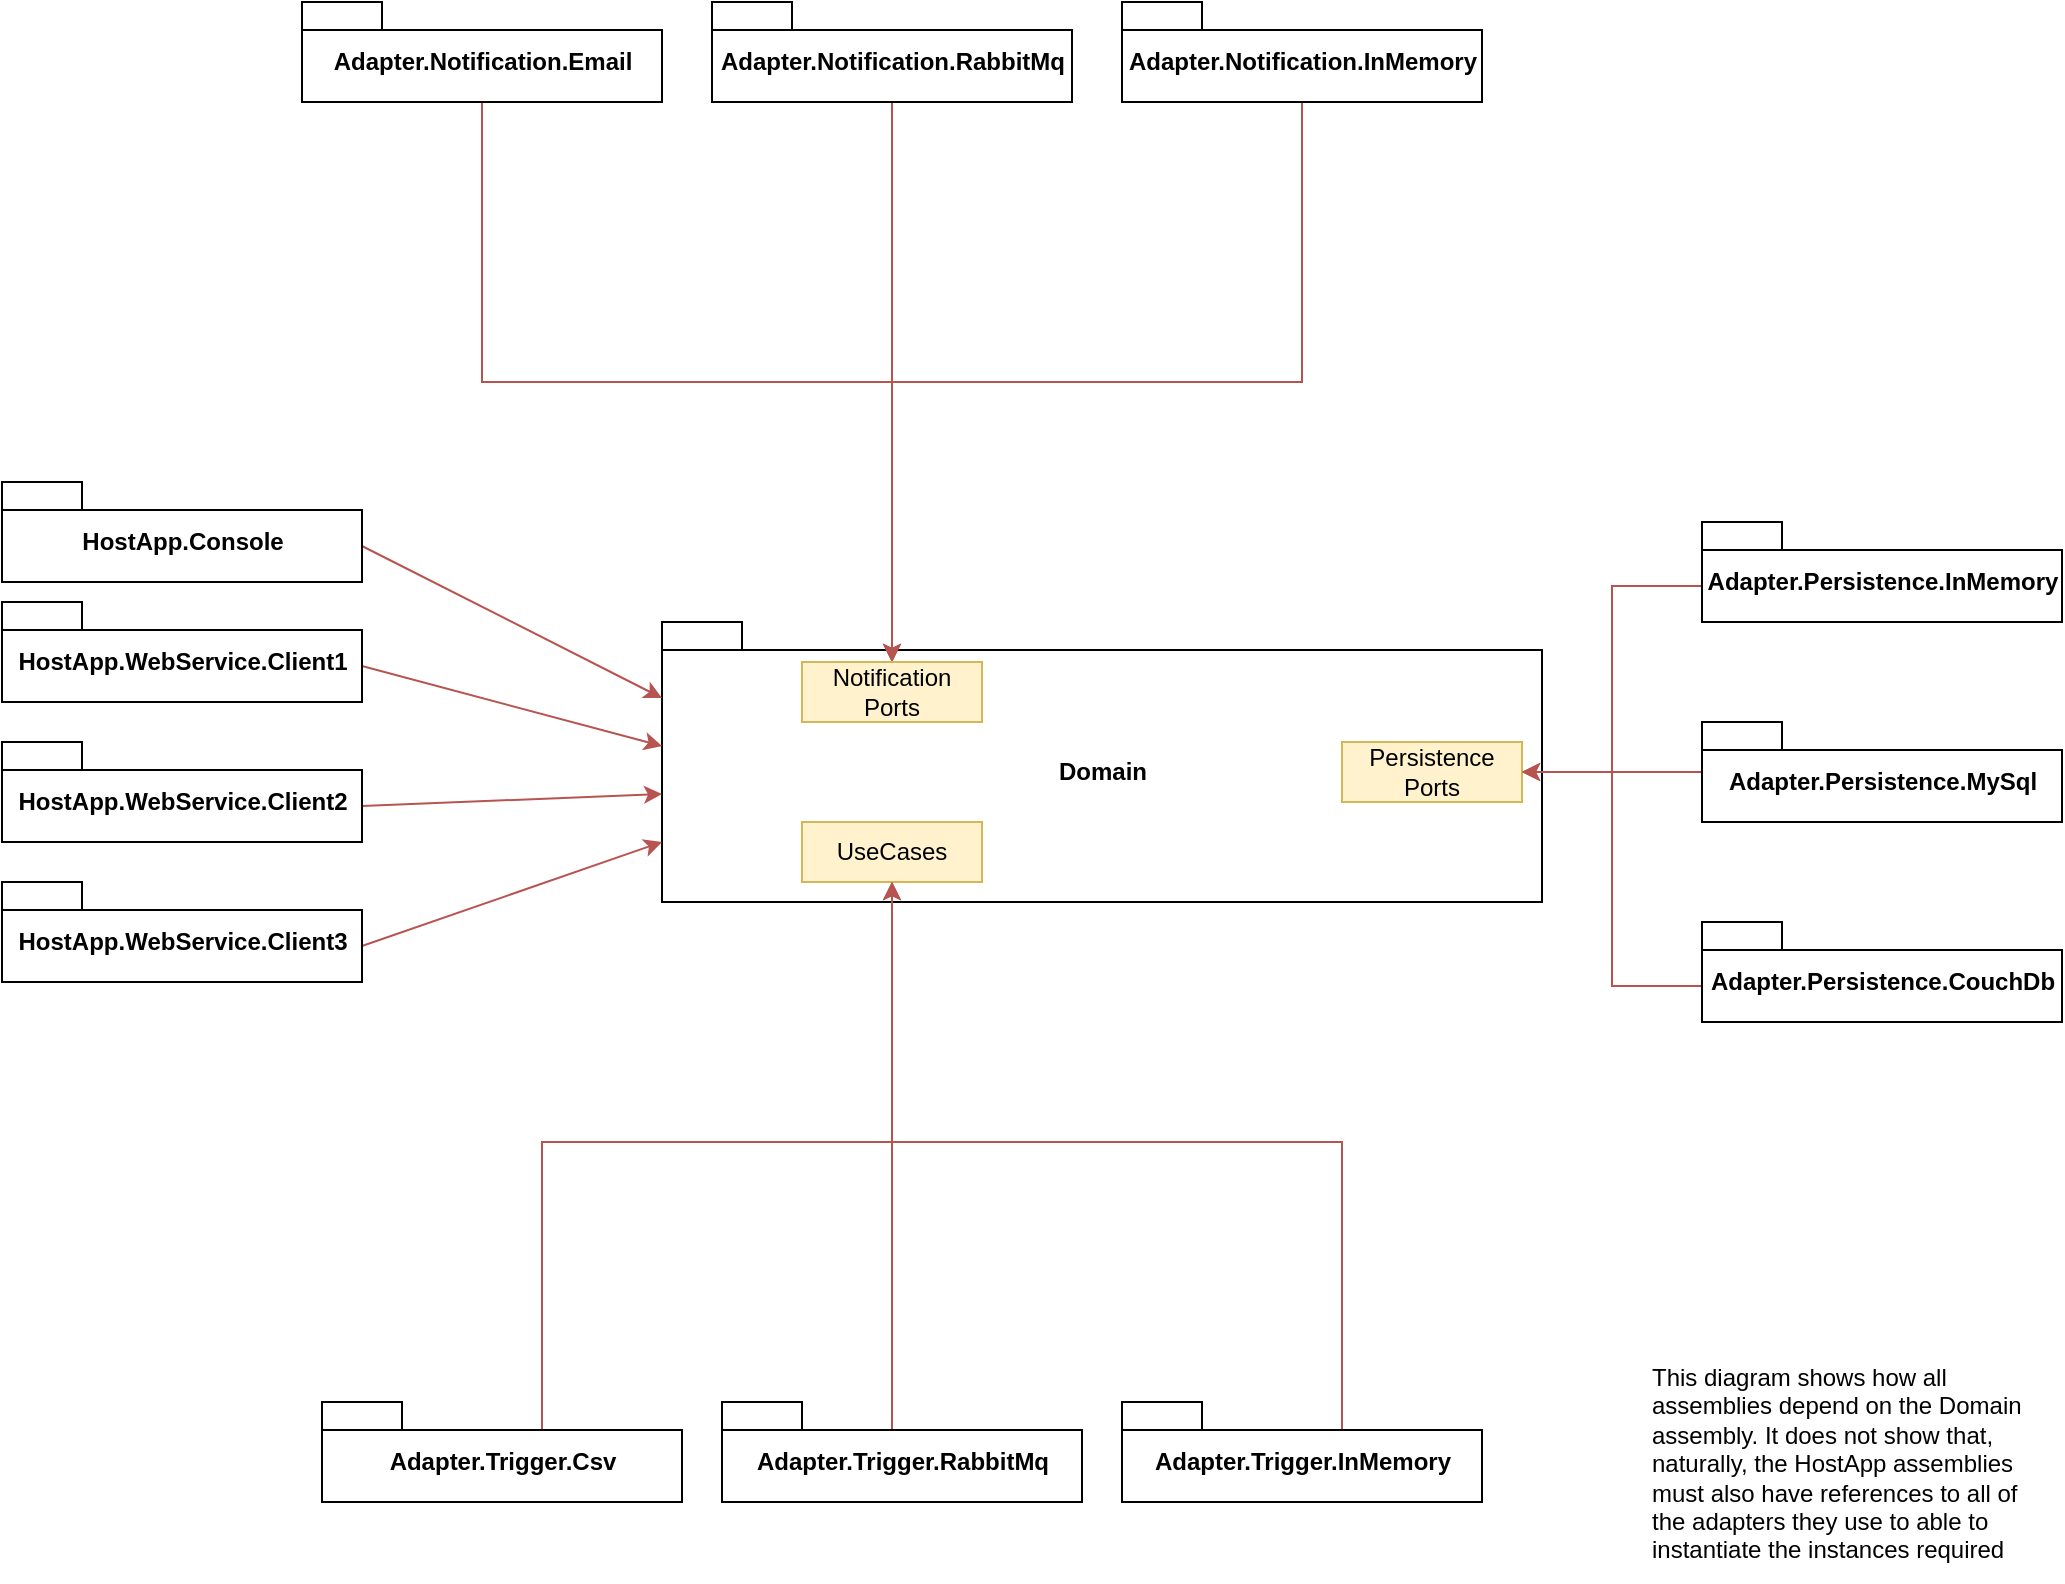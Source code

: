 <mxfile version="14.5.1" type="device"><diagram name="Page-1" id="9f46799a-70d6-7492-0946-bef42562c5a5"><mxGraphModel dx="1086" dy="966" grid="1" gridSize="10" guides="1" tooltips="1" connect="1" arrows="1" fold="1" page="1" pageScale="1" pageWidth="1100" pageHeight="850" background="#ffffff" math="0" shadow="0"><root><mxCell id="0"/><mxCell id="1" parent="0"/><mxCell id="LoBlbsVkTfXou2H3VzZx-1" value="Domain" style="shape=folder;fontStyle=1;spacingTop=10;tabWidth=40;tabHeight=14;tabPosition=left;html=1;" vertex="1" parent="1"><mxGeometry x="370" y="340" width="440" height="140" as="geometry"/></mxCell><mxCell id="LoBlbsVkTfXou2H3VzZx-13" style="edgeStyle=none;rounded=0;orthogonalLoop=1;jettySize=auto;html=1;exitX=0;exitY=0;exitDx=180;exitDy=32;exitPerimeter=0;entryX=0;entryY=0;entryDx=0;entryDy=38;entryPerimeter=0;fillColor=#f8cecc;strokeColor=#b85450;" edge="1" parent="1" source="LoBlbsVkTfXou2H3VzZx-2" target="LoBlbsVkTfXou2H3VzZx-1"><mxGeometry relative="1" as="geometry"/></mxCell><mxCell id="LoBlbsVkTfXou2H3VzZx-2" value="HostApp.Console" style="shape=folder;fontStyle=1;spacingTop=10;tabWidth=40;tabHeight=14;tabPosition=left;html=1;" vertex="1" parent="1"><mxGeometry x="40" y="270" width="180" height="50" as="geometry"/></mxCell><mxCell id="LoBlbsVkTfXou2H3VzZx-14" style="edgeStyle=none;rounded=0;orthogonalLoop=1;jettySize=auto;html=1;exitX=0;exitY=0;exitDx=180;exitDy=32;exitPerimeter=0;entryX=0;entryY=0;entryDx=0;entryDy=62;entryPerimeter=0;fillColor=#f8cecc;strokeColor=#b85450;" edge="1" parent="1" source="LoBlbsVkTfXou2H3VzZx-5" target="LoBlbsVkTfXou2H3VzZx-1"><mxGeometry relative="1" as="geometry"/></mxCell><mxCell id="LoBlbsVkTfXou2H3VzZx-5" value="HostApp.WebService.Client1" style="shape=folder;fontStyle=1;spacingTop=10;tabWidth=40;tabHeight=14;tabPosition=left;html=1;" vertex="1" parent="1"><mxGeometry x="40" y="330" width="180" height="50" as="geometry"/></mxCell><mxCell id="LoBlbsVkTfXou2H3VzZx-15" style="edgeStyle=none;rounded=0;orthogonalLoop=1;jettySize=auto;html=1;exitX=0;exitY=0;exitDx=180;exitDy=32;exitPerimeter=0;entryX=0;entryY=0;entryDx=0;entryDy=86;entryPerimeter=0;fillColor=#f8cecc;strokeColor=#b85450;" edge="1" parent="1" source="LoBlbsVkTfXou2H3VzZx-6" target="LoBlbsVkTfXou2H3VzZx-1"><mxGeometry relative="1" as="geometry"/></mxCell><mxCell id="LoBlbsVkTfXou2H3VzZx-6" value="HostApp.WebService.Client2" style="shape=folder;fontStyle=1;spacingTop=10;tabWidth=40;tabHeight=14;tabPosition=left;html=1;" vertex="1" parent="1"><mxGeometry x="40" y="400" width="180" height="50" as="geometry"/></mxCell><mxCell id="LoBlbsVkTfXou2H3VzZx-16" style="edgeStyle=none;rounded=0;orthogonalLoop=1;jettySize=auto;html=1;exitX=0;exitY=0;exitDx=180;exitDy=32;exitPerimeter=0;entryX=0;entryY=0;entryDx=0;entryDy=110;entryPerimeter=0;fillColor=#f8cecc;strokeColor=#b85450;" edge="1" parent="1" source="LoBlbsVkTfXou2H3VzZx-7" target="LoBlbsVkTfXou2H3VzZx-1"><mxGeometry relative="1" as="geometry"/></mxCell><mxCell id="LoBlbsVkTfXou2H3VzZx-7" value="HostApp.WebService.Client3" style="shape=folder;fontStyle=1;spacingTop=10;tabWidth=40;tabHeight=14;tabPosition=left;html=1;" vertex="1" parent="1"><mxGeometry x="40" y="470" width="180" height="50" as="geometry"/></mxCell><mxCell id="LoBlbsVkTfXou2H3VzZx-26" style="edgeStyle=orthogonalEdgeStyle;rounded=0;orthogonalLoop=1;jettySize=auto;html=1;exitX=0.5;exitY=1;exitDx=0;exitDy=0;exitPerimeter=0;entryX=0.5;entryY=0;entryDx=0;entryDy=0;fillColor=#f8cecc;strokeColor=#b85450;" edge="1" parent="1" source="LoBlbsVkTfXou2H3VzZx-17" target="LoBlbsVkTfXou2H3VzZx-25"><mxGeometry relative="1" as="geometry"/></mxCell><mxCell id="LoBlbsVkTfXou2H3VzZx-17" value="Adapter.Notification.Email" style="shape=folder;fontStyle=1;spacingTop=10;tabWidth=40;tabHeight=14;tabPosition=left;html=1;" vertex="1" parent="1"><mxGeometry x="190" y="30" width="180" height="50" as="geometry"/></mxCell><mxCell id="LoBlbsVkTfXou2H3VzZx-27" style="edgeStyle=orthogonalEdgeStyle;rounded=0;orthogonalLoop=1;jettySize=auto;html=1;exitX=0.5;exitY=1;exitDx=0;exitDy=0;exitPerimeter=0;entryX=0.5;entryY=0;entryDx=0;entryDy=0;fillColor=#f8cecc;strokeColor=#b85450;" edge="1" parent="1" source="LoBlbsVkTfXou2H3VzZx-18" target="LoBlbsVkTfXou2H3VzZx-25"><mxGeometry relative="1" as="geometry"/></mxCell><mxCell id="LoBlbsVkTfXou2H3VzZx-18" value="Adapter.Notification.RabbitMq" style="shape=folder;fontStyle=1;spacingTop=10;tabWidth=40;tabHeight=14;tabPosition=left;html=1;" vertex="1" parent="1"><mxGeometry x="395" y="30" width="180" height="50" as="geometry"/></mxCell><mxCell id="LoBlbsVkTfXou2H3VzZx-28" style="edgeStyle=orthogonalEdgeStyle;rounded=0;orthogonalLoop=1;jettySize=auto;html=1;exitX=0.5;exitY=1;exitDx=0;exitDy=0;exitPerimeter=0;entryX=0.5;entryY=0;entryDx=0;entryDy=0;fillColor=#f8cecc;strokeColor=#b85450;" edge="1" parent="1" source="LoBlbsVkTfXou2H3VzZx-19" target="LoBlbsVkTfXou2H3VzZx-25"><mxGeometry relative="1" as="geometry"><mxPoint x="570" y="300" as="targetPoint"/></mxGeometry></mxCell><mxCell id="LoBlbsVkTfXou2H3VzZx-19" value="Adapter.Notification.InMemory" style="shape=folder;fontStyle=1;spacingTop=10;tabWidth=40;tabHeight=14;tabPosition=left;html=1;" vertex="1" parent="1"><mxGeometry x="600" y="30" width="180" height="50" as="geometry"/></mxCell><mxCell id="LoBlbsVkTfXou2H3VzZx-25" value="Notification Ports" style="rounded=0;whiteSpace=wrap;html=1;fillColor=#fff2cc;strokeColor=#d6b656;" vertex="1" parent="1"><mxGeometry x="440" y="360" width="90" height="30" as="geometry"/></mxCell><mxCell id="LoBlbsVkTfXou2H3VzZx-29" value="UseCases" style="rounded=0;whiteSpace=wrap;html=1;fillColor=#fff2cc;strokeColor=#d6b656;" vertex="1" parent="1"><mxGeometry x="440" y="440" width="90" height="30" as="geometry"/></mxCell><mxCell id="LoBlbsVkTfXou2H3VzZx-33" style="edgeStyle=orthogonalEdgeStyle;rounded=0;orthogonalLoop=1;jettySize=auto;html=1;exitX=0;exitY=0;exitDx=110;exitDy=14;exitPerimeter=0;entryX=0.5;entryY=1;entryDx=0;entryDy=0;fillColor=#f8cecc;strokeColor=#b85450;" edge="1" parent="1" source="LoBlbsVkTfXou2H3VzZx-30" target="LoBlbsVkTfXou2H3VzZx-29"><mxGeometry relative="1" as="geometry"><Array as="points"><mxPoint x="310" y="600"/><mxPoint x="485" y="600"/></Array></mxGeometry></mxCell><mxCell id="LoBlbsVkTfXou2H3VzZx-30" value="Adapter.Trigger.Csv" style="shape=folder;fontStyle=1;spacingTop=10;tabWidth=40;tabHeight=14;tabPosition=left;html=1;" vertex="1" parent="1"><mxGeometry x="200" y="730" width="180" height="50" as="geometry"/></mxCell><mxCell id="LoBlbsVkTfXou2H3VzZx-34" style="edgeStyle=orthogonalEdgeStyle;rounded=0;orthogonalLoop=1;jettySize=auto;html=1;exitX=0;exitY=0;exitDx=110;exitDy=14;exitPerimeter=0;entryX=0.5;entryY=1;entryDx=0;entryDy=0;fillColor=#f8cecc;strokeColor=#b85450;" edge="1" parent="1" source="LoBlbsVkTfXou2H3VzZx-31" target="LoBlbsVkTfXou2H3VzZx-29"><mxGeometry relative="1" as="geometry"><Array as="points"><mxPoint x="485" y="744"/></Array></mxGeometry></mxCell><mxCell id="LoBlbsVkTfXou2H3VzZx-31" value="Adapter.Trigger.RabbitMq" style="shape=folder;fontStyle=1;spacingTop=10;tabWidth=40;tabHeight=14;tabPosition=left;html=1;" vertex="1" parent="1"><mxGeometry x="400" y="730" width="180" height="50" as="geometry"/></mxCell><mxCell id="LoBlbsVkTfXou2H3VzZx-35" style="edgeStyle=orthogonalEdgeStyle;rounded=0;orthogonalLoop=1;jettySize=auto;html=1;exitX=0;exitY=0;exitDx=110;exitDy=14;exitPerimeter=0;entryX=0.5;entryY=1;entryDx=0;entryDy=0;fillColor=#f8cecc;strokeColor=#b85450;" edge="1" parent="1" source="LoBlbsVkTfXou2H3VzZx-32" target="LoBlbsVkTfXou2H3VzZx-29"><mxGeometry relative="1" as="geometry"><Array as="points"><mxPoint x="710" y="600"/><mxPoint x="485" y="600"/></Array></mxGeometry></mxCell><mxCell id="LoBlbsVkTfXou2H3VzZx-32" value="Adapter.Trigger.InMemory" style="shape=folder;fontStyle=1;spacingTop=10;tabWidth=40;tabHeight=14;tabPosition=left;html=1;" vertex="1" parent="1"><mxGeometry x="600" y="730" width="180" height="50" as="geometry"/></mxCell><mxCell id="LoBlbsVkTfXou2H3VzZx-36" value="Persistence Ports" style="rounded=0;whiteSpace=wrap;html=1;fillColor=#fff2cc;strokeColor=#d6b656;" vertex="1" parent="1"><mxGeometry x="710" y="400" width="90" height="30" as="geometry"/></mxCell><mxCell id="LoBlbsVkTfXou2H3VzZx-40" style="edgeStyle=orthogonalEdgeStyle;rounded=0;orthogonalLoop=1;jettySize=auto;html=1;exitX=0;exitY=0;exitDx=0;exitDy=32;exitPerimeter=0;entryX=1;entryY=0.5;entryDx=0;entryDy=0;fillColor=#f8cecc;strokeColor=#b85450;" edge="1" parent="1" source="LoBlbsVkTfXou2H3VzZx-37" target="LoBlbsVkTfXou2H3VzZx-36"><mxGeometry relative="1" as="geometry"/></mxCell><mxCell id="LoBlbsVkTfXou2H3VzZx-37" value="Adapter.Persistence.InMemory" style="shape=folder;fontStyle=1;spacingTop=10;tabWidth=40;tabHeight=14;tabPosition=left;html=1;" vertex="1" parent="1"><mxGeometry x="890" y="290" width="180" height="50" as="geometry"/></mxCell><mxCell id="LoBlbsVkTfXou2H3VzZx-41" style="edgeStyle=orthogonalEdgeStyle;rounded=0;orthogonalLoop=1;jettySize=auto;html=1;exitX=0;exitY=0;exitDx=0;exitDy=32;exitPerimeter=0;entryX=1;entryY=0.5;entryDx=0;entryDy=0;fillColor=#f8cecc;strokeColor=#b85450;" edge="1" parent="1" source="LoBlbsVkTfXou2H3VzZx-38" target="LoBlbsVkTfXou2H3VzZx-36"><mxGeometry relative="1" as="geometry"><Array as="points"><mxPoint x="890" y="415"/></Array></mxGeometry></mxCell><mxCell id="LoBlbsVkTfXou2H3VzZx-38" value="Adapter.Persistence.MySql" style="shape=folder;fontStyle=1;spacingTop=10;tabWidth=40;tabHeight=14;tabPosition=left;html=1;" vertex="1" parent="1"><mxGeometry x="890" y="390" width="180" height="50" as="geometry"/></mxCell><mxCell id="LoBlbsVkTfXou2H3VzZx-42" style="edgeStyle=orthogonalEdgeStyle;rounded=0;orthogonalLoop=1;jettySize=auto;html=1;exitX=0;exitY=0;exitDx=0;exitDy=32;exitPerimeter=0;entryX=1;entryY=0.5;entryDx=0;entryDy=0;fillColor=#f8cecc;strokeColor=#b85450;" edge="1" parent="1" source="LoBlbsVkTfXou2H3VzZx-39" target="LoBlbsVkTfXou2H3VzZx-36"><mxGeometry relative="1" as="geometry"/></mxCell><mxCell id="LoBlbsVkTfXou2H3VzZx-39" value="Adapter.Persistence.CouchDb" style="shape=folder;fontStyle=1;spacingTop=10;tabWidth=40;tabHeight=14;tabPosition=left;html=1;" vertex="1" parent="1"><mxGeometry x="890" y="490" width="180" height="50" as="geometry"/></mxCell><mxCell id="LoBlbsVkTfXou2H3VzZx-45" value="&lt;h1&gt;&lt;br&gt;&lt;/h1&gt;&lt;div&gt;This diagram shows how all assemblies depend on the Domain assembly. It does not show that, naturally, the HostApp assemblies must also have references to all of the adapters they use to able to instantiate the instances required&lt;/div&gt;" style="text;html=1;strokeColor=none;fillColor=none;spacing=5;spacingTop=-20;whiteSpace=wrap;overflow=hidden;rounded=0;" vertex="1" parent="1"><mxGeometry x="860" y="660" width="210" height="160" as="geometry"/></mxCell></root></mxGraphModel></diagram></mxfile>